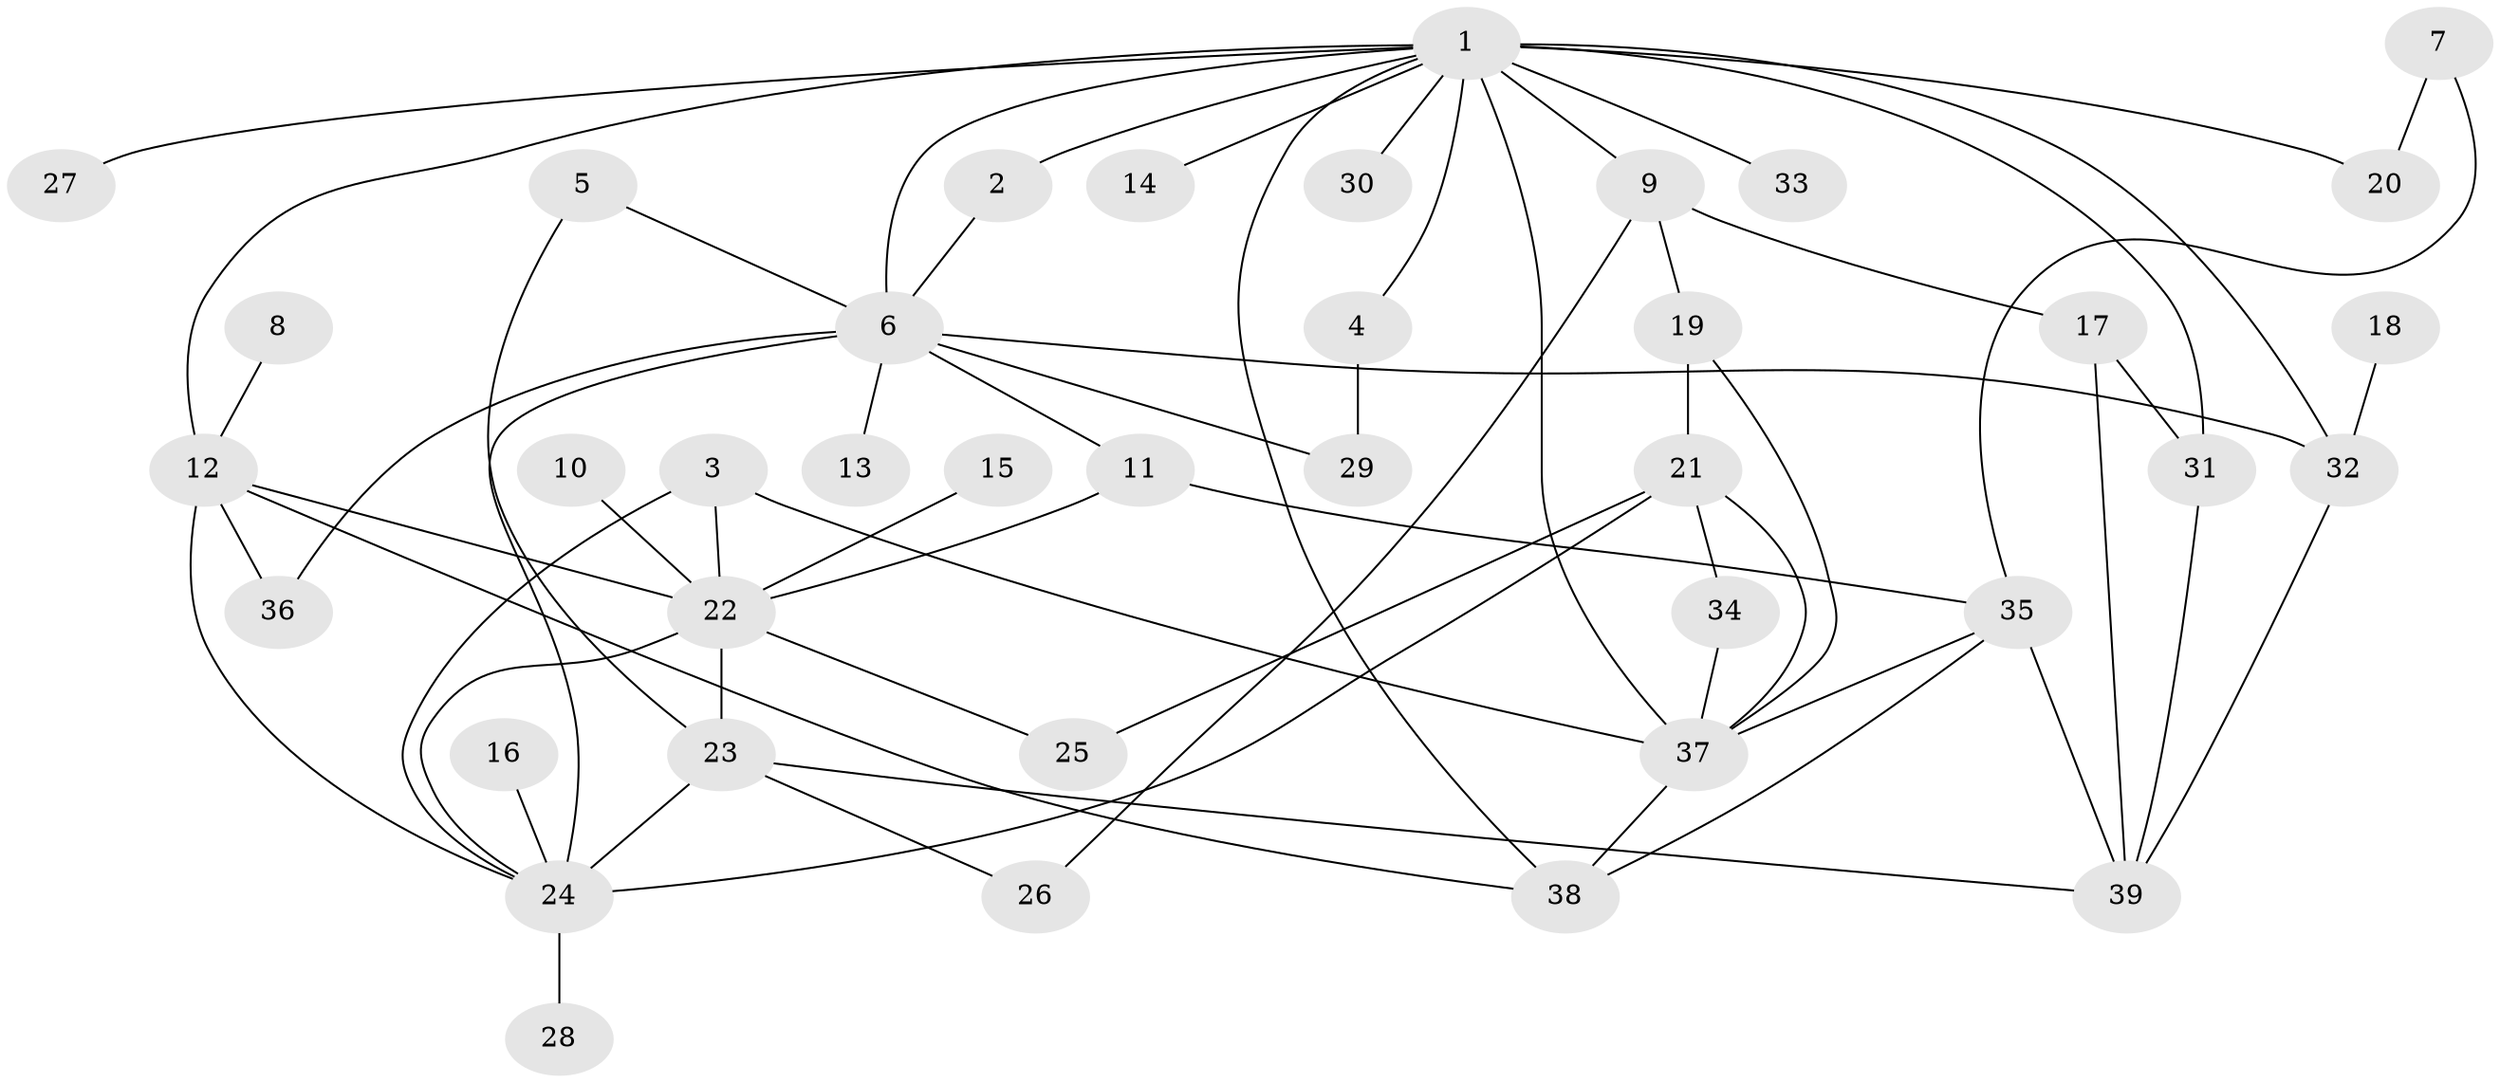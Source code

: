 // original degree distribution, {10: 0.012987012987012988, 6: 0.03896103896103896, 7: 0.012987012987012988, 2: 0.35064935064935066, 3: 0.2077922077922078, 8: 0.012987012987012988, 5: 0.07792207792207792, 1: 0.22077922077922077, 4: 0.06493506493506493}
// Generated by graph-tools (version 1.1) at 2025/49/03/09/25 03:49:24]
// undirected, 39 vertices, 65 edges
graph export_dot {
graph [start="1"]
  node [color=gray90,style=filled];
  1;
  2;
  3;
  4;
  5;
  6;
  7;
  8;
  9;
  10;
  11;
  12;
  13;
  14;
  15;
  16;
  17;
  18;
  19;
  20;
  21;
  22;
  23;
  24;
  25;
  26;
  27;
  28;
  29;
  30;
  31;
  32;
  33;
  34;
  35;
  36;
  37;
  38;
  39;
  1 -- 2 [weight=1.0];
  1 -- 4 [weight=1.0];
  1 -- 6 [weight=1.0];
  1 -- 9 [weight=1.0];
  1 -- 12 [weight=1.0];
  1 -- 14 [weight=1.0];
  1 -- 20 [weight=1.0];
  1 -- 27 [weight=1.0];
  1 -- 30 [weight=1.0];
  1 -- 31 [weight=1.0];
  1 -- 32 [weight=1.0];
  1 -- 33 [weight=1.0];
  1 -- 37 [weight=2.0];
  1 -- 38 [weight=1.0];
  2 -- 6 [weight=1.0];
  3 -- 22 [weight=1.0];
  3 -- 24 [weight=1.0];
  3 -- 37 [weight=1.0];
  4 -- 29 [weight=1.0];
  5 -- 6 [weight=1.0];
  5 -- 23 [weight=1.0];
  6 -- 11 [weight=1.0];
  6 -- 13 [weight=1.0];
  6 -- 24 [weight=1.0];
  6 -- 29 [weight=1.0];
  6 -- 32 [weight=1.0];
  6 -- 36 [weight=1.0];
  7 -- 20 [weight=1.0];
  7 -- 35 [weight=1.0];
  8 -- 12 [weight=1.0];
  9 -- 17 [weight=1.0];
  9 -- 19 [weight=1.0];
  9 -- 26 [weight=1.0];
  10 -- 22 [weight=1.0];
  11 -- 22 [weight=1.0];
  11 -- 35 [weight=1.0];
  12 -- 22 [weight=1.0];
  12 -- 24 [weight=1.0];
  12 -- 36 [weight=1.0];
  12 -- 38 [weight=1.0];
  15 -- 22 [weight=1.0];
  16 -- 24 [weight=1.0];
  17 -- 31 [weight=1.0];
  17 -- 39 [weight=1.0];
  18 -- 32 [weight=1.0];
  19 -- 21 [weight=1.0];
  19 -- 37 [weight=1.0];
  21 -- 24 [weight=1.0];
  21 -- 25 [weight=1.0];
  21 -- 34 [weight=1.0];
  21 -- 37 [weight=1.0];
  22 -- 23 [weight=2.0];
  22 -- 24 [weight=1.0];
  22 -- 25 [weight=1.0];
  23 -- 24 [weight=2.0];
  23 -- 26 [weight=1.0];
  23 -- 39 [weight=1.0];
  24 -- 28 [weight=1.0];
  31 -- 39 [weight=1.0];
  32 -- 39 [weight=1.0];
  34 -- 37 [weight=1.0];
  35 -- 37 [weight=1.0];
  35 -- 38 [weight=1.0];
  35 -- 39 [weight=1.0];
  37 -- 38 [weight=1.0];
}
